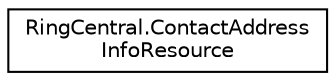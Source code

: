 digraph "Graphical Class Hierarchy"
{
 // LATEX_PDF_SIZE
  edge [fontname="Helvetica",fontsize="10",labelfontname="Helvetica",labelfontsize="10"];
  node [fontname="Helvetica",fontsize="10",shape=record];
  rankdir="LR";
  Node0 [label="RingCentral.ContactAddress\lInfoResource",height=0.2,width=0.4,color="black", fillcolor="white", style="filled",URL="$classRingCentral_1_1ContactAddressInfoResource.html",tooltip=" "];
}
